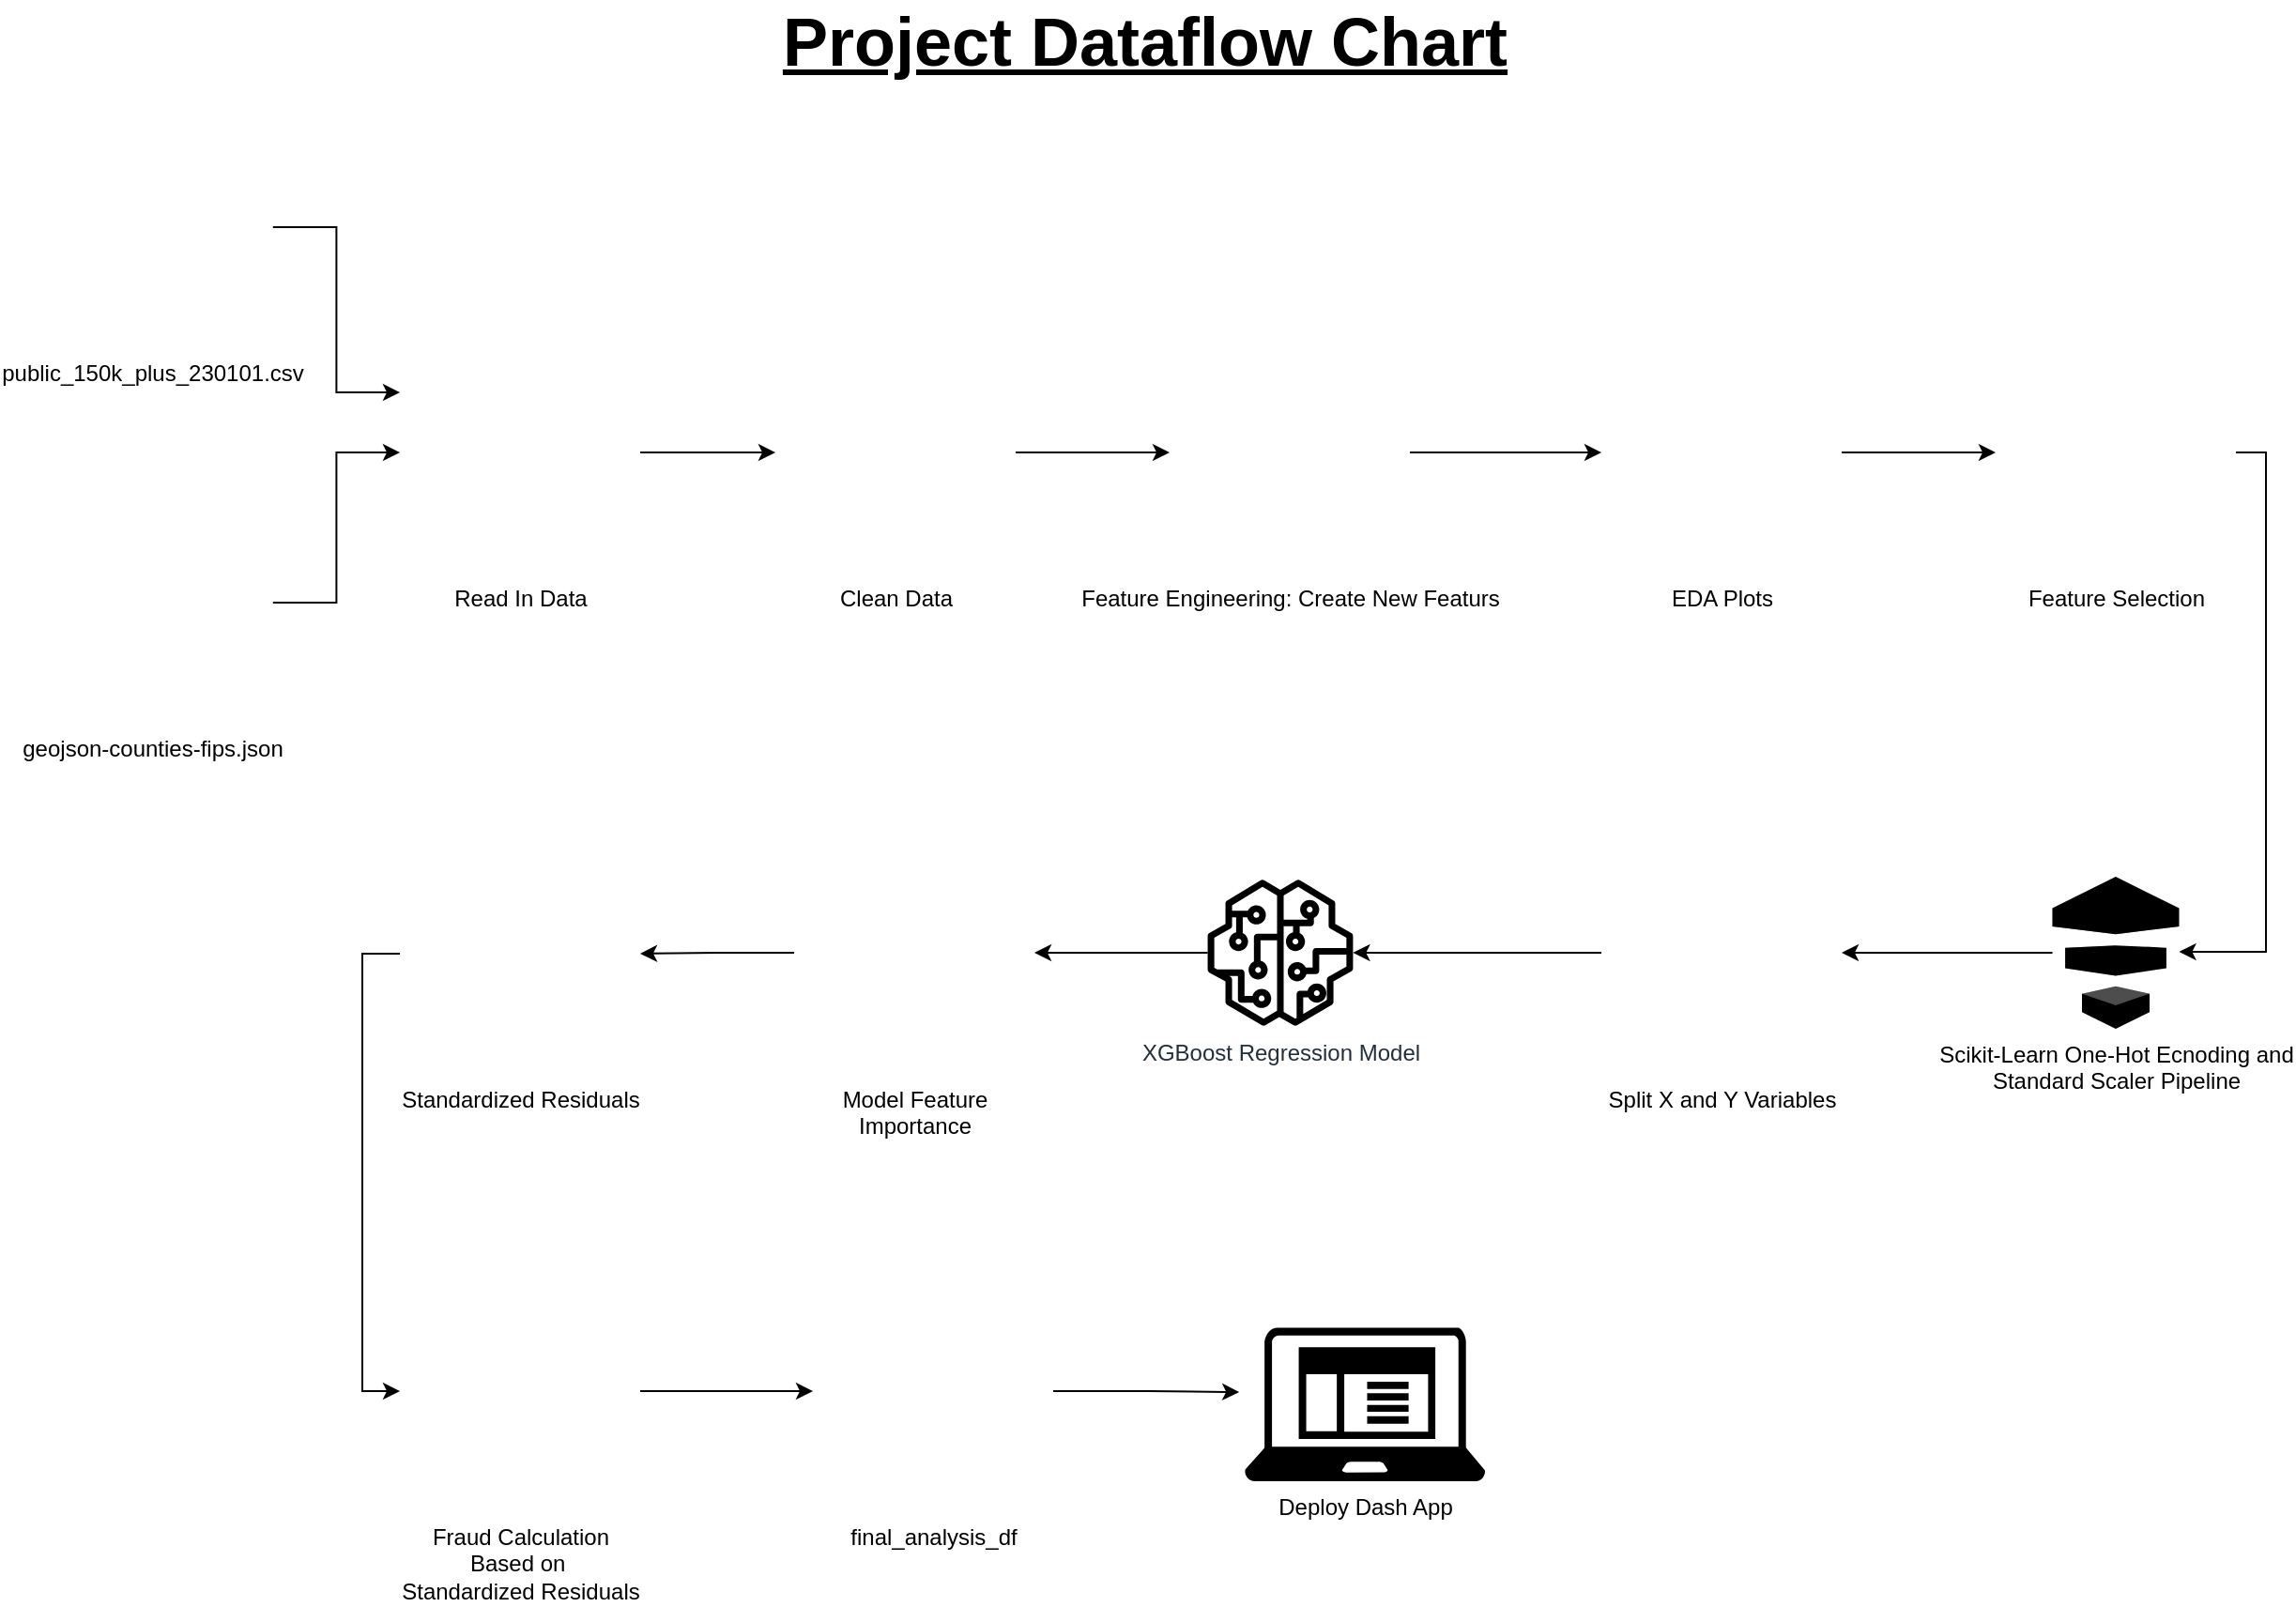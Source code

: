 <mxfile version="21.1.0" type="device">
  <diagram name="Page-1" id="i_6ueZ7OMv6X63Mmf0E6">
    <mxGraphModel dx="1073" dy="1692" grid="1" gridSize="10" guides="1" tooltips="1" connect="1" arrows="1" fold="1" page="1" pageScale="1" pageWidth="850" pageHeight="1100" math="0" shadow="0">
      <root>
        <mxCell id="0" />
        <mxCell id="1" parent="0" />
        <mxCell id="aABT6ERgP-9sgJPgGYa4-4" style="edgeStyle=orthogonalEdgeStyle;rounded=0;orthogonalLoop=1;jettySize=auto;html=1;entryX=0;entryY=0.25;entryDx=0;entryDy=0;" parent="1" source="aABT6ERgP-9sgJPgGYa4-1" target="aABT6ERgP-9sgJPgGYa4-3" edge="1">
          <mxGeometry relative="1" as="geometry" />
        </mxCell>
        <mxCell id="aABT6ERgP-9sgJPgGYa4-1" value="public_150k_plus_230101.csv" style="shape=image;html=1;verticalAlign=top;verticalLabelPosition=bottom;labelBackgroundColor=#ffffff;imageAspect=0;aspect=fixed;image=https://cdn1.iconfinder.com/data/icons/bootstrap-vol-3/16/filetype-csv-128.png" parent="1" vertex="1">
          <mxGeometry x="74.4" y="50" width="128" height="128" as="geometry" />
        </mxCell>
        <mxCell id="aABT6ERgP-9sgJPgGYa4-9" value="" style="edgeStyle=orthogonalEdgeStyle;rounded=0;orthogonalLoop=1;jettySize=auto;html=1;" parent="1" source="aABT6ERgP-9sgJPgGYa4-3" target="aABT6ERgP-9sgJPgGYa4-8" edge="1">
          <mxGeometry relative="1" as="geometry" />
        </mxCell>
        <mxCell id="aABT6ERgP-9sgJPgGYa4-3" value="Read In Data" style="shape=image;html=1;verticalAlign=top;verticalLabelPosition=bottom;labelBackgroundColor=#ffffff;imageAspect=0;aspect=fixed;image=https://cdn1.iconfinder.com/data/icons/ionicons-fill-vol-2/512/logo-python-128.png" parent="1" vertex="1">
          <mxGeometry x="270" y="170" width="128" height="128" as="geometry" />
        </mxCell>
        <mxCell id="aABT6ERgP-9sgJPgGYa4-11" value="" style="edgeStyle=orthogonalEdgeStyle;rounded=0;orthogonalLoop=1;jettySize=auto;html=1;" parent="1" source="aABT6ERgP-9sgJPgGYa4-8" target="aABT6ERgP-9sgJPgGYa4-10" edge="1">
          <mxGeometry relative="1" as="geometry" />
        </mxCell>
        <mxCell id="aABT6ERgP-9sgJPgGYa4-8" value="Clean Data" style="shape=image;html=1;verticalAlign=top;verticalLabelPosition=bottom;labelBackgroundColor=#ffffff;imageAspect=0;aspect=fixed;image=https://cdn1.iconfinder.com/data/icons/ionicons-fill-vol-2/512/logo-python-128.png" parent="1" vertex="1">
          <mxGeometry x="470" y="170" width="128" height="128" as="geometry" />
        </mxCell>
        <mxCell id="aABT6ERgP-9sgJPgGYa4-13" value="" style="edgeStyle=orthogonalEdgeStyle;rounded=0;orthogonalLoop=1;jettySize=auto;html=1;" parent="1" source="aABT6ERgP-9sgJPgGYa4-10" target="aABT6ERgP-9sgJPgGYa4-12" edge="1">
          <mxGeometry relative="1" as="geometry" />
        </mxCell>
        <mxCell id="aABT6ERgP-9sgJPgGYa4-10" value="Feature Engineering: Create New Featurs" style="shape=image;html=1;verticalAlign=top;verticalLabelPosition=bottom;labelBackgroundColor=#ffffff;imageAspect=0;aspect=fixed;image=https://cdn0.iconfinder.com/data/icons/evericons-24px-vol-1/24/file-create-128.png" parent="1" vertex="1">
          <mxGeometry x="680" y="170" width="128" height="128" as="geometry" />
        </mxCell>
        <mxCell id="aABT6ERgP-9sgJPgGYa4-15" value="" style="edgeStyle=orthogonalEdgeStyle;rounded=0;orthogonalLoop=1;jettySize=auto;html=1;" parent="1" source="aABT6ERgP-9sgJPgGYa4-12" target="aABT6ERgP-9sgJPgGYa4-14" edge="1">
          <mxGeometry relative="1" as="geometry" />
        </mxCell>
        <mxCell id="aABT6ERgP-9sgJPgGYa4-12" value="EDA Plots" style="shape=image;html=1;verticalAlign=top;verticalLabelPosition=bottom;labelBackgroundColor=#ffffff;imageAspect=0;aspect=fixed;image=https://cdn0.iconfinder.com/data/icons/thin-line-icons-for-seo-and-development-1/64/Programming_Development_analysis-128.png" parent="1" vertex="1">
          <mxGeometry x="910" y="170" width="128" height="128" as="geometry" />
        </mxCell>
        <mxCell id="aABT6ERgP-9sgJPgGYa4-21" style="edgeStyle=orthogonalEdgeStyle;rounded=0;orthogonalLoop=1;jettySize=auto;html=1;" parent="1" source="aABT6ERgP-9sgJPgGYa4-14" target="aABT6ERgP-9sgJPgGYa4-16" edge="1">
          <mxGeometry relative="1" as="geometry">
            <Array as="points">
              <mxPoint x="1264" y="234" />
              <mxPoint x="1264" y="500" />
            </Array>
          </mxGeometry>
        </mxCell>
        <mxCell id="aABT6ERgP-9sgJPgGYa4-14" value="Feature Selection" style="shape=image;html=1;verticalAlign=top;verticalLabelPosition=bottom;labelBackgroundColor=#ffffff;imageAspect=0;aspect=fixed;image=https://cdn2.iconfinder.com/data/icons/boxicons-regular-vol-3/24/bx-select-multiple-128.png" parent="1" vertex="1">
          <mxGeometry x="1120" y="170" width="128" height="128" as="geometry" />
        </mxCell>
        <mxCell id="aABT6ERgP-9sgJPgGYa4-23" style="edgeStyle=orthogonalEdgeStyle;rounded=0;orthogonalLoop=1;jettySize=auto;html=1;" parent="1" source="aABT6ERgP-9sgJPgGYa4-16" target="aABT6ERgP-9sgJPgGYa4-22" edge="1">
          <mxGeometry relative="1" as="geometry" />
        </mxCell>
        <mxCell id="aABT6ERgP-9sgJPgGYa4-16" value="Scikit-Learn One-Hot Ecnoding and &lt;br&gt;Standard Scaler Pipeline" style="outlineConnect=0;dashed=0;verticalLabelPosition=bottom;verticalAlign=top;align=center;html=1;shape=mxgraph.aws3.data_pipeline;fillColor=#000000;gradientColor=none;" parent="1" vertex="1">
          <mxGeometry x="1150.25" y="460" width="67.5" height="81" as="geometry" />
        </mxCell>
        <mxCell id="aABT6ERgP-9sgJPgGYa4-25" style="edgeStyle=orthogonalEdgeStyle;rounded=0;orthogonalLoop=1;jettySize=auto;html=1;" parent="1" source="aABT6ERgP-9sgJPgGYa4-22" target="aABT6ERgP-9sgJPgGYa4-24" edge="1">
          <mxGeometry relative="1" as="geometry" />
        </mxCell>
        <mxCell id="aABT6ERgP-9sgJPgGYa4-22" value="Split X and Y Variables" style="shape=image;html=1;verticalAlign=top;verticalLabelPosition=bottom;labelBackgroundColor=#ffffff;imageAspect=0;aspect=fixed;image=https://cdn0.iconfinder.com/data/icons/google-material-design-3-0/48/ic_call_split_48px-128.png" parent="1" vertex="1">
          <mxGeometry x="910" y="436.5" width="128" height="128" as="geometry" />
        </mxCell>
        <mxCell id="aABT6ERgP-9sgJPgGYa4-30" style="edgeStyle=orthogonalEdgeStyle;rounded=0;orthogonalLoop=1;jettySize=auto;html=1;" parent="1" source="aABT6ERgP-9sgJPgGYa4-24" target="aABT6ERgP-9sgJPgGYa4-29" edge="1">
          <mxGeometry relative="1" as="geometry" />
        </mxCell>
        <mxCell id="aABT6ERgP-9sgJPgGYa4-24" value="XGBoost Regression Model" style="sketch=0;outlineConnect=0;fontColor=#232F3E;gradientColor=none;fillColor=#000000;strokeColor=none;dashed=0;verticalLabelPosition=bottom;verticalAlign=top;align=center;html=1;fontSize=12;fontStyle=0;aspect=fixed;pointerEvents=1;shape=mxgraph.aws4.sagemaker_model;" parent="1" vertex="1">
          <mxGeometry x="700" y="461.5" width="78" height="78" as="geometry" />
        </mxCell>
        <mxCell id="aABT6ERgP-9sgJPgGYa4-32" style="edgeStyle=orthogonalEdgeStyle;rounded=0;orthogonalLoop=1;jettySize=auto;html=1;" parent="1" source="aABT6ERgP-9sgJPgGYa4-29" target="aABT6ERgP-9sgJPgGYa4-31" edge="1">
          <mxGeometry relative="1" as="geometry" />
        </mxCell>
        <mxCell id="aABT6ERgP-9sgJPgGYa4-29" value="Model Feature&lt;br&gt;Importance" style="shape=image;html=1;verticalAlign=top;verticalLabelPosition=bottom;labelBackgroundColor=#ffffff;imageAspect=0;aspect=fixed;image=https://cdn0.iconfinder.com/data/icons/google-material-design-3-0/48/ic_list_48px-128.png" parent="1" vertex="1">
          <mxGeometry x="480" y="436.5" width="128" height="128" as="geometry" />
        </mxCell>
        <mxCell id="aABT6ERgP-9sgJPgGYa4-38" style="edgeStyle=orthogonalEdgeStyle;rounded=0;orthogonalLoop=1;jettySize=auto;html=1;exitX=0;exitY=0.5;exitDx=0;exitDy=0;entryX=0;entryY=0.5;entryDx=0;entryDy=0;" parent="1" source="aABT6ERgP-9sgJPgGYa4-31" target="aABT6ERgP-9sgJPgGYa4-36" edge="1">
          <mxGeometry relative="1" as="geometry" />
        </mxCell>
        <mxCell id="aABT6ERgP-9sgJPgGYa4-31" value="Standardized Residuals" style="shape=image;html=1;verticalAlign=top;verticalLabelPosition=bottom;labelBackgroundColor=#ffffff;imageAspect=0;aspect=fixed;image=https://cdn1.iconfinder.com/data/icons/cloud-72/64/connection-sync-cloud-computing-input-output-server-128.png" parent="1" vertex="1">
          <mxGeometry x="270" y="437" width="128" height="128" as="geometry" />
        </mxCell>
        <mxCell id="aABT6ERgP-9sgJPgGYa4-35" style="edgeStyle=orthogonalEdgeStyle;rounded=0;orthogonalLoop=1;jettySize=auto;html=1;exitX=1;exitY=0.5;exitDx=0;exitDy=0;" parent="1" source="aABT6ERgP-9sgJPgGYa4-33" target="aABT6ERgP-9sgJPgGYa4-3" edge="1">
          <mxGeometry relative="1" as="geometry" />
        </mxCell>
        <mxCell id="aABT6ERgP-9sgJPgGYa4-33" value="geojson-counties-fips.json" style="shape=image;html=1;verticalAlign=top;verticalLabelPosition=bottom;labelBackgroundColor=#ffffff;imageAspect=0;aspect=fixed;image=https://cdn1.iconfinder.com/data/icons/bootstrap-vol-3/16/filetype-json-128.png" parent="1" vertex="1">
          <mxGeometry x="74.4" y="250" width="128" height="128" as="geometry" />
        </mxCell>
        <mxCell id="aABT6ERgP-9sgJPgGYa4-43" value="" style="edgeStyle=orthogonalEdgeStyle;rounded=0;orthogonalLoop=1;jettySize=auto;html=1;" parent="1" source="aABT6ERgP-9sgJPgGYa4-36" target="aABT6ERgP-9sgJPgGYa4-42" edge="1">
          <mxGeometry relative="1" as="geometry" />
        </mxCell>
        <mxCell id="aABT6ERgP-9sgJPgGYa4-36" value="Fraud Calculation&lt;br&gt;Based on&amp;nbsp;&lt;br&gt;Standardized Residuals" style="shape=image;html=1;verticalAlign=top;verticalLabelPosition=bottom;labelBackgroundColor=#ffffff;imageAspect=0;aspect=fixed;image=https://cdn4.iconfinder.com/data/icons/ionicons/512/icon-ios7-search-strong-128.png" parent="1" vertex="1">
          <mxGeometry x="270" y="670" width="128" height="128" as="geometry" />
        </mxCell>
        <mxCell id="koGrLYMNnREWmcUcplDk-2" style="edgeStyle=orthogonalEdgeStyle;rounded=0;orthogonalLoop=1;jettySize=auto;html=1;entryX=-0.023;entryY=0.421;entryDx=0;entryDy=0;entryPerimeter=0;" edge="1" parent="1" source="aABT6ERgP-9sgJPgGYa4-42" target="koGrLYMNnREWmcUcplDk-1">
          <mxGeometry relative="1" as="geometry" />
        </mxCell>
        <mxCell id="aABT6ERgP-9sgJPgGYa4-42" value="final_analysis_df" style="shape=image;html=1;verticalAlign=top;verticalLabelPosition=bottom;labelBackgroundColor=#ffffff;imageAspect=0;aspect=fixed;image=https://cdn1.iconfinder.com/data/icons/bootstrap-vol-3/16/filetype-csv-128.png" parent="1" vertex="1">
          <mxGeometry x="490" y="670" width="128" height="128" as="geometry" />
        </mxCell>
        <mxCell id="aABT6ERgP-9sgJPgGYa4-44" value="&lt;font style=&quot;font-size: 36px;&quot;&gt;&lt;b&gt;&lt;u style=&quot;&quot;&gt;Project Dataflow Chart&lt;/u&gt;&lt;/b&gt;&lt;/font&gt;" style="text;strokeColor=none;align=center;fillColor=none;html=1;verticalAlign=middle;whiteSpace=wrap;rounded=0;" parent="1" vertex="1">
          <mxGeometry x="202.4" width="930" height="30" as="geometry" />
        </mxCell>
        <mxCell id="koGrLYMNnREWmcUcplDk-1" value="Deploy Dash App" style="sketch=0;aspect=fixed;pointerEvents=1;shadow=0;dashed=0;html=1;strokeColor=none;labelPosition=center;verticalLabelPosition=bottom;verticalAlign=top;align=center;fillColor=#000000;shape=mxgraph.mscae.enterprise.client_application" vertex="1" parent="1">
          <mxGeometry x="720" y="700" width="128.13" height="82" as="geometry" />
        </mxCell>
      </root>
    </mxGraphModel>
  </diagram>
</mxfile>
